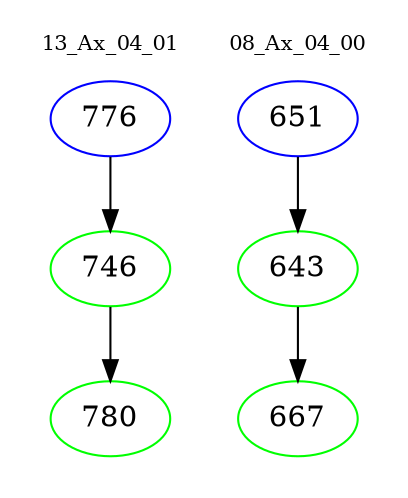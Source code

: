 digraph{
subgraph cluster_0 {
color = white
label = "13_Ax_04_01";
fontsize=10;
T0_776 [label="776", color="blue"]
T0_776 -> T0_746 [color="black"]
T0_746 [label="746", color="green"]
T0_746 -> T0_780 [color="black"]
T0_780 [label="780", color="green"]
}
subgraph cluster_1 {
color = white
label = "08_Ax_04_00";
fontsize=10;
T1_651 [label="651", color="blue"]
T1_651 -> T1_643 [color="black"]
T1_643 [label="643", color="green"]
T1_643 -> T1_667 [color="black"]
T1_667 [label="667", color="green"]
}
}
